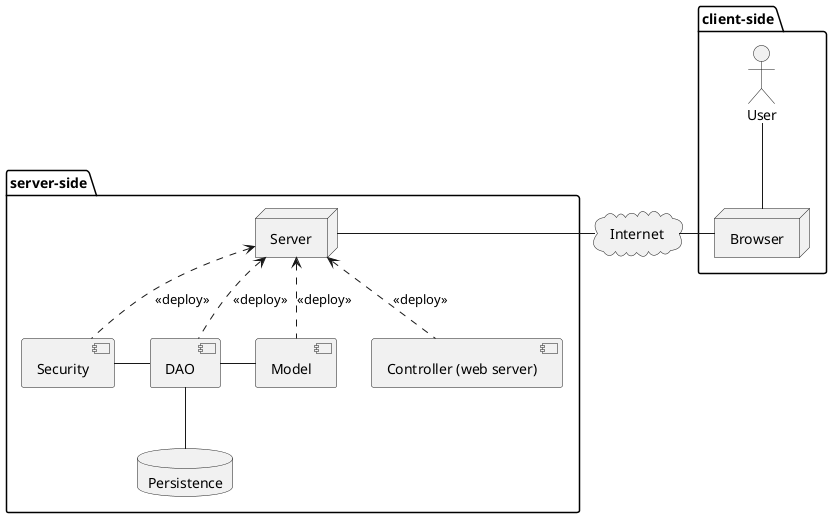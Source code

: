 '' Copyright (C) 2022 Alessandro "Sgorblex" Clerici Lorenzini and Edoardo "Miniman" Della Rossa
'
' This work may be distributed and/or modified under the
' conditions of the LaTeX Project Public License, either version 1.3
' of this license or (at your option) any later version.
' The latest version of this license is in
'   http://www.latex-project.org/lppl.txt
' and version 1.3 or later is part of all distributions of LaTeX
' version 2005/12/01 or later.
'
' This work has the LPPL maintenance status `maintained'.
'
' The Current Maintainer of this work is Alessandro Clerici Lorenzini
'
' This work consists of the files listed in work.txt


@startuml

package client-side{
	node Browser as B
	actor User as U
	U -- B
}

package server-side{
	node Server
	database Persistence as P
	component Model as M
	component DAO
	component Security as SS
	component "Controller (web server)" as C

	Server <.. DAO : <<deploy>>
	Server <.. SS : <<deploy>>
	Server <.. M : <<deploy>>
	Server <.. C : <<deploy>>
	SS -r- DAO
	DAO -r- M
	DAO -- P
}

cloud Internet as N

N -r- B
Server -r- N

'node1 -- node2 : label1
'node1 .. node3 : label2
'node1 ~~ node4 : label3
'node1 == node5

@enduml

